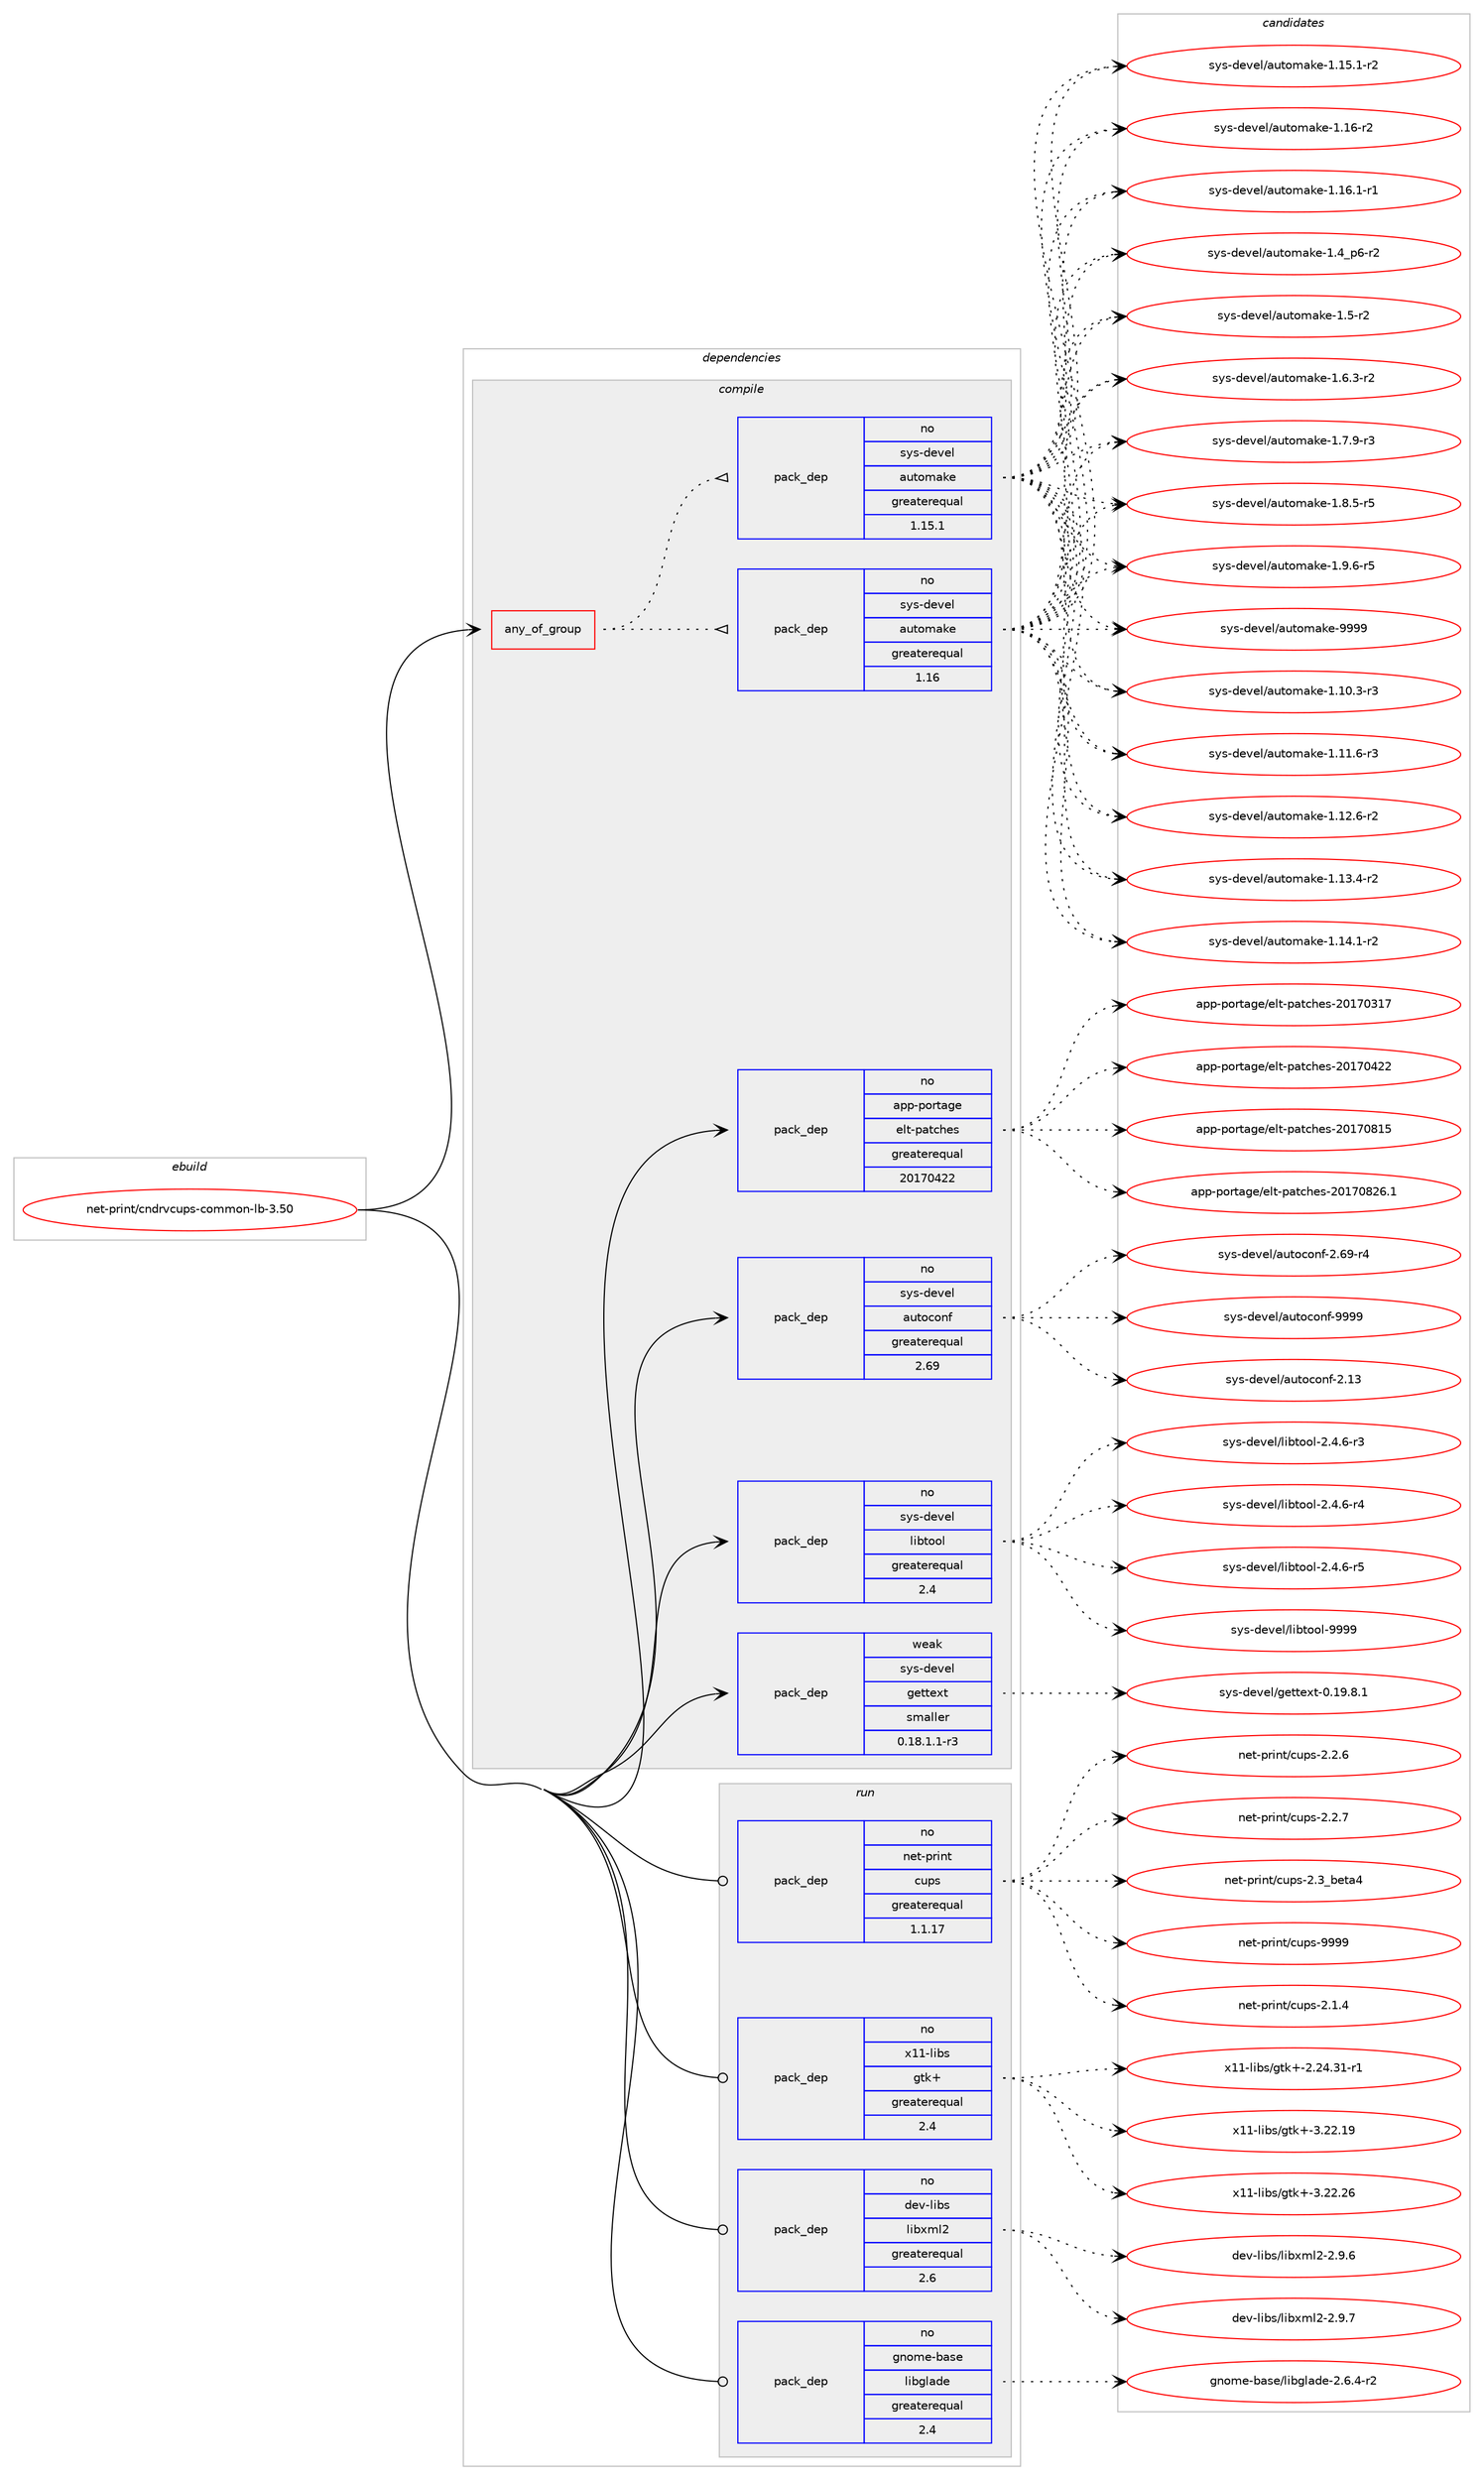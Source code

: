 digraph prolog {

# *************
# Graph options
# *************

newrank=true;
concentrate=true;
compound=true;
graph [rankdir=LR,fontname=Helvetica,fontsize=10,ranksep=1.5];#, ranksep=2.5, nodesep=0.2];
edge  [arrowhead=vee];
node  [fontname=Helvetica,fontsize=10];

# **********
# The ebuild
# **********

subgraph cluster_leftcol {
color=gray;
rank=same;
label=<<i>ebuild</i>>;
id [label="net-print/cndrvcups-common-lb-3.50", color=red, width=4, href="../net-print/cndrvcups-common-lb-3.50.svg"];
}

# ****************
# The dependencies
# ****************

subgraph cluster_midcol {
color=gray;
label=<<i>dependencies</i>>;
subgraph cluster_compile {
fillcolor="#eeeeee";
style=filled;
label=<<i>compile</i>>;
subgraph any43 {
dependency1603 [label=<<TABLE BORDER="0" CELLBORDER="1" CELLSPACING="0" CELLPADDING="4"><TR><TD CELLPADDING="10">any_of_group</TD></TR></TABLE>>, shape=none, color=red];subgraph pack1156 {
dependency1604 [label=<<TABLE BORDER="0" CELLBORDER="1" CELLSPACING="0" CELLPADDING="4" WIDTH="220"><TR><TD ROWSPAN="6" CELLPADDING="30">pack_dep</TD></TR><TR><TD WIDTH="110">no</TD></TR><TR><TD>sys-devel</TD></TR><TR><TD>automake</TD></TR><TR><TD>greaterequal</TD></TR><TR><TD>1.16</TD></TR></TABLE>>, shape=none, color=blue];
}
dependency1603:e -> dependency1604:w [weight=20,style="dotted",arrowhead="oinv"];
subgraph pack1157 {
dependency1605 [label=<<TABLE BORDER="0" CELLBORDER="1" CELLSPACING="0" CELLPADDING="4" WIDTH="220"><TR><TD ROWSPAN="6" CELLPADDING="30">pack_dep</TD></TR><TR><TD WIDTH="110">no</TD></TR><TR><TD>sys-devel</TD></TR><TR><TD>automake</TD></TR><TR><TD>greaterequal</TD></TR><TR><TD>1.15.1</TD></TR></TABLE>>, shape=none, color=blue];
}
dependency1603:e -> dependency1605:w [weight=20,style="dotted",arrowhead="oinv"];
}
id:e -> dependency1603:w [weight=20,style="solid",arrowhead="vee"];
subgraph pack1158 {
dependency1606 [label=<<TABLE BORDER="0" CELLBORDER="1" CELLSPACING="0" CELLPADDING="4" WIDTH="220"><TR><TD ROWSPAN="6" CELLPADDING="30">pack_dep</TD></TR><TR><TD WIDTH="110">no</TD></TR><TR><TD>app-portage</TD></TR><TR><TD>elt-patches</TD></TR><TR><TD>greaterequal</TD></TR><TR><TD>20170422</TD></TR></TABLE>>, shape=none, color=blue];
}
id:e -> dependency1606:w [weight=20,style="solid",arrowhead="vee"];
subgraph pack1159 {
dependency1607 [label=<<TABLE BORDER="0" CELLBORDER="1" CELLSPACING="0" CELLPADDING="4" WIDTH="220"><TR><TD ROWSPAN="6" CELLPADDING="30">pack_dep</TD></TR><TR><TD WIDTH="110">no</TD></TR><TR><TD>sys-devel</TD></TR><TR><TD>autoconf</TD></TR><TR><TD>greaterequal</TD></TR><TR><TD>2.69</TD></TR></TABLE>>, shape=none, color=blue];
}
id:e -> dependency1607:w [weight=20,style="solid",arrowhead="vee"];
subgraph pack1160 {
dependency1608 [label=<<TABLE BORDER="0" CELLBORDER="1" CELLSPACING="0" CELLPADDING="4" WIDTH="220"><TR><TD ROWSPAN="6" CELLPADDING="30">pack_dep</TD></TR><TR><TD WIDTH="110">no</TD></TR><TR><TD>sys-devel</TD></TR><TR><TD>libtool</TD></TR><TR><TD>greaterequal</TD></TR><TR><TD>2.4</TD></TR></TABLE>>, shape=none, color=blue];
}
id:e -> dependency1608:w [weight=20,style="solid",arrowhead="vee"];
subgraph pack1161 {
dependency1609 [label=<<TABLE BORDER="0" CELLBORDER="1" CELLSPACING="0" CELLPADDING="4" WIDTH="220"><TR><TD ROWSPAN="6" CELLPADDING="30">pack_dep</TD></TR><TR><TD WIDTH="110">weak</TD></TR><TR><TD>sys-devel</TD></TR><TR><TD>gettext</TD></TR><TR><TD>smaller</TD></TR><TR><TD>0.18.1.1-r3</TD></TR></TABLE>>, shape=none, color=blue];
}
id:e -> dependency1609:w [weight=20,style="solid",arrowhead="vee"];
}
subgraph cluster_compileandrun {
fillcolor="#eeeeee";
style=filled;
label=<<i>compile and run</i>>;
}
subgraph cluster_run {
fillcolor="#eeeeee";
style=filled;
label=<<i>run</i>>;
subgraph pack1162 {
dependency1610 [label=<<TABLE BORDER="0" CELLBORDER="1" CELLSPACING="0" CELLPADDING="4" WIDTH="220"><TR><TD ROWSPAN="6" CELLPADDING="30">pack_dep</TD></TR><TR><TD WIDTH="110">no</TD></TR><TR><TD>dev-libs</TD></TR><TR><TD>libxml2</TD></TR><TR><TD>greaterequal</TD></TR><TR><TD>2.6</TD></TR></TABLE>>, shape=none, color=blue];
}
id:e -> dependency1610:w [weight=20,style="solid",arrowhead="odot"];
subgraph pack1163 {
dependency1611 [label=<<TABLE BORDER="0" CELLBORDER="1" CELLSPACING="0" CELLPADDING="4" WIDTH="220"><TR><TD ROWSPAN="6" CELLPADDING="30">pack_dep</TD></TR><TR><TD WIDTH="110">no</TD></TR><TR><TD>gnome-base</TD></TR><TR><TD>libglade</TD></TR><TR><TD>greaterequal</TD></TR><TR><TD>2.4</TD></TR></TABLE>>, shape=none, color=blue];
}
id:e -> dependency1611:w [weight=20,style="solid",arrowhead="odot"];
subgraph pack1164 {
dependency1612 [label=<<TABLE BORDER="0" CELLBORDER="1" CELLSPACING="0" CELLPADDING="4" WIDTH="220"><TR><TD ROWSPAN="6" CELLPADDING="30">pack_dep</TD></TR><TR><TD WIDTH="110">no</TD></TR><TR><TD>net-print</TD></TR><TR><TD>cups</TD></TR><TR><TD>greaterequal</TD></TR><TR><TD>1.1.17</TD></TR></TABLE>>, shape=none, color=blue];
}
id:e -> dependency1612:w [weight=20,style="solid",arrowhead="odot"];
subgraph pack1165 {
dependency1613 [label=<<TABLE BORDER="0" CELLBORDER="1" CELLSPACING="0" CELLPADDING="4" WIDTH="220"><TR><TD ROWSPAN="6" CELLPADDING="30">pack_dep</TD></TR><TR><TD WIDTH="110">no</TD></TR><TR><TD>x11-libs</TD></TR><TR><TD>gtk+</TD></TR><TR><TD>greaterequal</TD></TR><TR><TD>2.4</TD></TR></TABLE>>, shape=none, color=blue];
}
id:e -> dependency1613:w [weight=20,style="solid",arrowhead="odot"];
}
}

# **************
# The candidates
# **************

subgraph cluster_choices {
rank=same;
color=gray;
label=<<i>candidates</i>>;

subgraph choice1156 {
color=black;
nodesep=1;
choice11512111545100101118101108479711711611110997107101454946494846514511451 [label="sys-devel/automake-1.10.3-r3", color=red, width=4,href="../sys-devel/automake-1.10.3-r3.svg"];
choice11512111545100101118101108479711711611110997107101454946494946544511451 [label="sys-devel/automake-1.11.6-r3", color=red, width=4,href="../sys-devel/automake-1.11.6-r3.svg"];
choice11512111545100101118101108479711711611110997107101454946495046544511450 [label="sys-devel/automake-1.12.6-r2", color=red, width=4,href="../sys-devel/automake-1.12.6-r2.svg"];
choice11512111545100101118101108479711711611110997107101454946495146524511450 [label="sys-devel/automake-1.13.4-r2", color=red, width=4,href="../sys-devel/automake-1.13.4-r2.svg"];
choice11512111545100101118101108479711711611110997107101454946495246494511450 [label="sys-devel/automake-1.14.1-r2", color=red, width=4,href="../sys-devel/automake-1.14.1-r2.svg"];
choice11512111545100101118101108479711711611110997107101454946495346494511450 [label="sys-devel/automake-1.15.1-r2", color=red, width=4,href="../sys-devel/automake-1.15.1-r2.svg"];
choice1151211154510010111810110847971171161111099710710145494649544511450 [label="sys-devel/automake-1.16-r2", color=red, width=4,href="../sys-devel/automake-1.16-r2.svg"];
choice11512111545100101118101108479711711611110997107101454946495446494511449 [label="sys-devel/automake-1.16.1-r1", color=red, width=4,href="../sys-devel/automake-1.16.1-r1.svg"];
choice115121115451001011181011084797117116111109971071014549465295112544511450 [label="sys-devel/automake-1.4_p6-r2", color=red, width=4,href="../sys-devel/automake-1.4_p6-r2.svg"];
choice11512111545100101118101108479711711611110997107101454946534511450 [label="sys-devel/automake-1.5-r2", color=red, width=4,href="../sys-devel/automake-1.5-r2.svg"];
choice115121115451001011181011084797117116111109971071014549465446514511450 [label="sys-devel/automake-1.6.3-r2", color=red, width=4,href="../sys-devel/automake-1.6.3-r2.svg"];
choice115121115451001011181011084797117116111109971071014549465546574511451 [label="sys-devel/automake-1.7.9-r3", color=red, width=4,href="../sys-devel/automake-1.7.9-r3.svg"];
choice115121115451001011181011084797117116111109971071014549465646534511453 [label="sys-devel/automake-1.8.5-r5", color=red, width=4,href="../sys-devel/automake-1.8.5-r5.svg"];
choice115121115451001011181011084797117116111109971071014549465746544511453 [label="sys-devel/automake-1.9.6-r5", color=red, width=4,href="../sys-devel/automake-1.9.6-r5.svg"];
choice115121115451001011181011084797117116111109971071014557575757 [label="sys-devel/automake-9999", color=red, width=4,href="../sys-devel/automake-9999.svg"];
dependency1604:e -> choice11512111545100101118101108479711711611110997107101454946494846514511451:w [style=dotted,weight="100"];
dependency1604:e -> choice11512111545100101118101108479711711611110997107101454946494946544511451:w [style=dotted,weight="100"];
dependency1604:e -> choice11512111545100101118101108479711711611110997107101454946495046544511450:w [style=dotted,weight="100"];
dependency1604:e -> choice11512111545100101118101108479711711611110997107101454946495146524511450:w [style=dotted,weight="100"];
dependency1604:e -> choice11512111545100101118101108479711711611110997107101454946495246494511450:w [style=dotted,weight="100"];
dependency1604:e -> choice11512111545100101118101108479711711611110997107101454946495346494511450:w [style=dotted,weight="100"];
dependency1604:e -> choice1151211154510010111810110847971171161111099710710145494649544511450:w [style=dotted,weight="100"];
dependency1604:e -> choice11512111545100101118101108479711711611110997107101454946495446494511449:w [style=dotted,weight="100"];
dependency1604:e -> choice115121115451001011181011084797117116111109971071014549465295112544511450:w [style=dotted,weight="100"];
dependency1604:e -> choice11512111545100101118101108479711711611110997107101454946534511450:w [style=dotted,weight="100"];
dependency1604:e -> choice115121115451001011181011084797117116111109971071014549465446514511450:w [style=dotted,weight="100"];
dependency1604:e -> choice115121115451001011181011084797117116111109971071014549465546574511451:w [style=dotted,weight="100"];
dependency1604:e -> choice115121115451001011181011084797117116111109971071014549465646534511453:w [style=dotted,weight="100"];
dependency1604:e -> choice115121115451001011181011084797117116111109971071014549465746544511453:w [style=dotted,weight="100"];
dependency1604:e -> choice115121115451001011181011084797117116111109971071014557575757:w [style=dotted,weight="100"];
}
subgraph choice1157 {
color=black;
nodesep=1;
choice11512111545100101118101108479711711611110997107101454946494846514511451 [label="sys-devel/automake-1.10.3-r3", color=red, width=4,href="../sys-devel/automake-1.10.3-r3.svg"];
choice11512111545100101118101108479711711611110997107101454946494946544511451 [label="sys-devel/automake-1.11.6-r3", color=red, width=4,href="../sys-devel/automake-1.11.6-r3.svg"];
choice11512111545100101118101108479711711611110997107101454946495046544511450 [label="sys-devel/automake-1.12.6-r2", color=red, width=4,href="../sys-devel/automake-1.12.6-r2.svg"];
choice11512111545100101118101108479711711611110997107101454946495146524511450 [label="sys-devel/automake-1.13.4-r2", color=red, width=4,href="../sys-devel/automake-1.13.4-r2.svg"];
choice11512111545100101118101108479711711611110997107101454946495246494511450 [label="sys-devel/automake-1.14.1-r2", color=red, width=4,href="../sys-devel/automake-1.14.1-r2.svg"];
choice11512111545100101118101108479711711611110997107101454946495346494511450 [label="sys-devel/automake-1.15.1-r2", color=red, width=4,href="../sys-devel/automake-1.15.1-r2.svg"];
choice1151211154510010111810110847971171161111099710710145494649544511450 [label="sys-devel/automake-1.16-r2", color=red, width=4,href="../sys-devel/automake-1.16-r2.svg"];
choice11512111545100101118101108479711711611110997107101454946495446494511449 [label="sys-devel/automake-1.16.1-r1", color=red, width=4,href="../sys-devel/automake-1.16.1-r1.svg"];
choice115121115451001011181011084797117116111109971071014549465295112544511450 [label="sys-devel/automake-1.4_p6-r2", color=red, width=4,href="../sys-devel/automake-1.4_p6-r2.svg"];
choice11512111545100101118101108479711711611110997107101454946534511450 [label="sys-devel/automake-1.5-r2", color=red, width=4,href="../sys-devel/automake-1.5-r2.svg"];
choice115121115451001011181011084797117116111109971071014549465446514511450 [label="sys-devel/automake-1.6.3-r2", color=red, width=4,href="../sys-devel/automake-1.6.3-r2.svg"];
choice115121115451001011181011084797117116111109971071014549465546574511451 [label="sys-devel/automake-1.7.9-r3", color=red, width=4,href="../sys-devel/automake-1.7.9-r3.svg"];
choice115121115451001011181011084797117116111109971071014549465646534511453 [label="sys-devel/automake-1.8.5-r5", color=red, width=4,href="../sys-devel/automake-1.8.5-r5.svg"];
choice115121115451001011181011084797117116111109971071014549465746544511453 [label="sys-devel/automake-1.9.6-r5", color=red, width=4,href="../sys-devel/automake-1.9.6-r5.svg"];
choice115121115451001011181011084797117116111109971071014557575757 [label="sys-devel/automake-9999", color=red, width=4,href="../sys-devel/automake-9999.svg"];
dependency1605:e -> choice11512111545100101118101108479711711611110997107101454946494846514511451:w [style=dotted,weight="100"];
dependency1605:e -> choice11512111545100101118101108479711711611110997107101454946494946544511451:w [style=dotted,weight="100"];
dependency1605:e -> choice11512111545100101118101108479711711611110997107101454946495046544511450:w [style=dotted,weight="100"];
dependency1605:e -> choice11512111545100101118101108479711711611110997107101454946495146524511450:w [style=dotted,weight="100"];
dependency1605:e -> choice11512111545100101118101108479711711611110997107101454946495246494511450:w [style=dotted,weight="100"];
dependency1605:e -> choice11512111545100101118101108479711711611110997107101454946495346494511450:w [style=dotted,weight="100"];
dependency1605:e -> choice1151211154510010111810110847971171161111099710710145494649544511450:w [style=dotted,weight="100"];
dependency1605:e -> choice11512111545100101118101108479711711611110997107101454946495446494511449:w [style=dotted,weight="100"];
dependency1605:e -> choice115121115451001011181011084797117116111109971071014549465295112544511450:w [style=dotted,weight="100"];
dependency1605:e -> choice11512111545100101118101108479711711611110997107101454946534511450:w [style=dotted,weight="100"];
dependency1605:e -> choice115121115451001011181011084797117116111109971071014549465446514511450:w [style=dotted,weight="100"];
dependency1605:e -> choice115121115451001011181011084797117116111109971071014549465546574511451:w [style=dotted,weight="100"];
dependency1605:e -> choice115121115451001011181011084797117116111109971071014549465646534511453:w [style=dotted,weight="100"];
dependency1605:e -> choice115121115451001011181011084797117116111109971071014549465746544511453:w [style=dotted,weight="100"];
dependency1605:e -> choice115121115451001011181011084797117116111109971071014557575757:w [style=dotted,weight="100"];
}
subgraph choice1158 {
color=black;
nodesep=1;
choice97112112451121111141169710310147101108116451129711699104101115455048495548514955 [label="app-portage/elt-patches-20170317", color=red, width=4,href="../app-portage/elt-patches-20170317.svg"];
choice97112112451121111141169710310147101108116451129711699104101115455048495548525050 [label="app-portage/elt-patches-20170422", color=red, width=4,href="../app-portage/elt-patches-20170422.svg"];
choice97112112451121111141169710310147101108116451129711699104101115455048495548564953 [label="app-portage/elt-patches-20170815", color=red, width=4,href="../app-portage/elt-patches-20170815.svg"];
choice971121124511211111411697103101471011081164511297116991041011154550484955485650544649 [label="app-portage/elt-patches-20170826.1", color=red, width=4,href="../app-portage/elt-patches-20170826.1.svg"];
dependency1606:e -> choice97112112451121111141169710310147101108116451129711699104101115455048495548514955:w [style=dotted,weight="100"];
dependency1606:e -> choice97112112451121111141169710310147101108116451129711699104101115455048495548525050:w [style=dotted,weight="100"];
dependency1606:e -> choice97112112451121111141169710310147101108116451129711699104101115455048495548564953:w [style=dotted,weight="100"];
dependency1606:e -> choice971121124511211111411697103101471011081164511297116991041011154550484955485650544649:w [style=dotted,weight="100"];
}
subgraph choice1159 {
color=black;
nodesep=1;
choice115121115451001011181011084797117116111991111101024550464951 [label="sys-devel/autoconf-2.13", color=red, width=4,href="../sys-devel/autoconf-2.13.svg"];
choice1151211154510010111810110847971171161119911111010245504654574511452 [label="sys-devel/autoconf-2.69-r4", color=red, width=4,href="../sys-devel/autoconf-2.69-r4.svg"];
choice115121115451001011181011084797117116111991111101024557575757 [label="sys-devel/autoconf-9999", color=red, width=4,href="../sys-devel/autoconf-9999.svg"];
dependency1607:e -> choice115121115451001011181011084797117116111991111101024550464951:w [style=dotted,weight="100"];
dependency1607:e -> choice1151211154510010111810110847971171161119911111010245504654574511452:w [style=dotted,weight="100"];
dependency1607:e -> choice115121115451001011181011084797117116111991111101024557575757:w [style=dotted,weight="100"];
}
subgraph choice1160 {
color=black;
nodesep=1;
choice1151211154510010111810110847108105981161111111084550465246544511451 [label="sys-devel/libtool-2.4.6-r3", color=red, width=4,href="../sys-devel/libtool-2.4.6-r3.svg"];
choice1151211154510010111810110847108105981161111111084550465246544511452 [label="sys-devel/libtool-2.4.6-r4", color=red, width=4,href="../sys-devel/libtool-2.4.6-r4.svg"];
choice1151211154510010111810110847108105981161111111084550465246544511453 [label="sys-devel/libtool-2.4.6-r5", color=red, width=4,href="../sys-devel/libtool-2.4.6-r5.svg"];
choice1151211154510010111810110847108105981161111111084557575757 [label="sys-devel/libtool-9999", color=red, width=4,href="../sys-devel/libtool-9999.svg"];
dependency1608:e -> choice1151211154510010111810110847108105981161111111084550465246544511451:w [style=dotted,weight="100"];
dependency1608:e -> choice1151211154510010111810110847108105981161111111084550465246544511452:w [style=dotted,weight="100"];
dependency1608:e -> choice1151211154510010111810110847108105981161111111084550465246544511453:w [style=dotted,weight="100"];
dependency1608:e -> choice1151211154510010111810110847108105981161111111084557575757:w [style=dotted,weight="100"];
}
subgraph choice1161 {
color=black;
nodesep=1;
choice1151211154510010111810110847103101116116101120116454846495746564649 [label="sys-devel/gettext-0.19.8.1", color=red, width=4,href="../sys-devel/gettext-0.19.8.1.svg"];
dependency1609:e -> choice1151211154510010111810110847103101116116101120116454846495746564649:w [style=dotted,weight="100"];
}
subgraph choice1162 {
color=black;
nodesep=1;
choice1001011184510810598115471081059812010910850455046574654 [label="dev-libs/libxml2-2.9.6", color=red, width=4,href="../dev-libs/libxml2-2.9.6.svg"];
choice1001011184510810598115471081059812010910850455046574655 [label="dev-libs/libxml2-2.9.7", color=red, width=4,href="../dev-libs/libxml2-2.9.7.svg"];
dependency1610:e -> choice1001011184510810598115471081059812010910850455046574654:w [style=dotted,weight="100"];
dependency1610:e -> choice1001011184510810598115471081059812010910850455046574655:w [style=dotted,weight="100"];
}
subgraph choice1163 {
color=black;
nodesep=1;
choice1031101111091014598971151014710810598103108971001014550465446524511450 [label="gnome-base/libglade-2.6.4-r2", color=red, width=4,href="../gnome-base/libglade-2.6.4-r2.svg"];
dependency1611:e -> choice1031101111091014598971151014710810598103108971001014550465446524511450:w [style=dotted,weight="100"];
}
subgraph choice1164 {
color=black;
nodesep=1;
choice110101116451121141051101164799117112115455046494652 [label="net-print/cups-2.1.4", color=red, width=4,href="../net-print/cups-2.1.4.svg"];
choice110101116451121141051101164799117112115455046504654 [label="net-print/cups-2.2.6", color=red, width=4,href="../net-print/cups-2.2.6.svg"];
choice110101116451121141051101164799117112115455046504655 [label="net-print/cups-2.2.7", color=red, width=4,href="../net-print/cups-2.2.7.svg"];
choice1101011164511211410511011647991171121154550465195981011169752 [label="net-print/cups-2.3_beta4", color=red, width=4,href="../net-print/cups-2.3_beta4.svg"];
choice1101011164511211410511011647991171121154557575757 [label="net-print/cups-9999", color=red, width=4,href="../net-print/cups-9999.svg"];
dependency1612:e -> choice110101116451121141051101164799117112115455046494652:w [style=dotted,weight="100"];
dependency1612:e -> choice110101116451121141051101164799117112115455046504654:w [style=dotted,weight="100"];
dependency1612:e -> choice110101116451121141051101164799117112115455046504655:w [style=dotted,weight="100"];
dependency1612:e -> choice1101011164511211410511011647991171121154550465195981011169752:w [style=dotted,weight="100"];
dependency1612:e -> choice1101011164511211410511011647991171121154557575757:w [style=dotted,weight="100"];
}
subgraph choice1165 {
color=black;
nodesep=1;
choice12049494510810598115471031161074345504650524651494511449 [label="x11-libs/gtk+-2.24.31-r1", color=red, width=4,href="../x11-libs/gtk+-2.24.31-r1.svg"];
choice1204949451081059811547103116107434551465050464957 [label="x11-libs/gtk+-3.22.19", color=red, width=4,href="../x11-libs/gtk+-3.22.19.svg"];
choice1204949451081059811547103116107434551465050465054 [label="x11-libs/gtk+-3.22.26", color=red, width=4,href="../x11-libs/gtk+-3.22.26.svg"];
dependency1613:e -> choice12049494510810598115471031161074345504650524651494511449:w [style=dotted,weight="100"];
dependency1613:e -> choice1204949451081059811547103116107434551465050464957:w [style=dotted,weight="100"];
dependency1613:e -> choice1204949451081059811547103116107434551465050465054:w [style=dotted,weight="100"];
}
}

}
